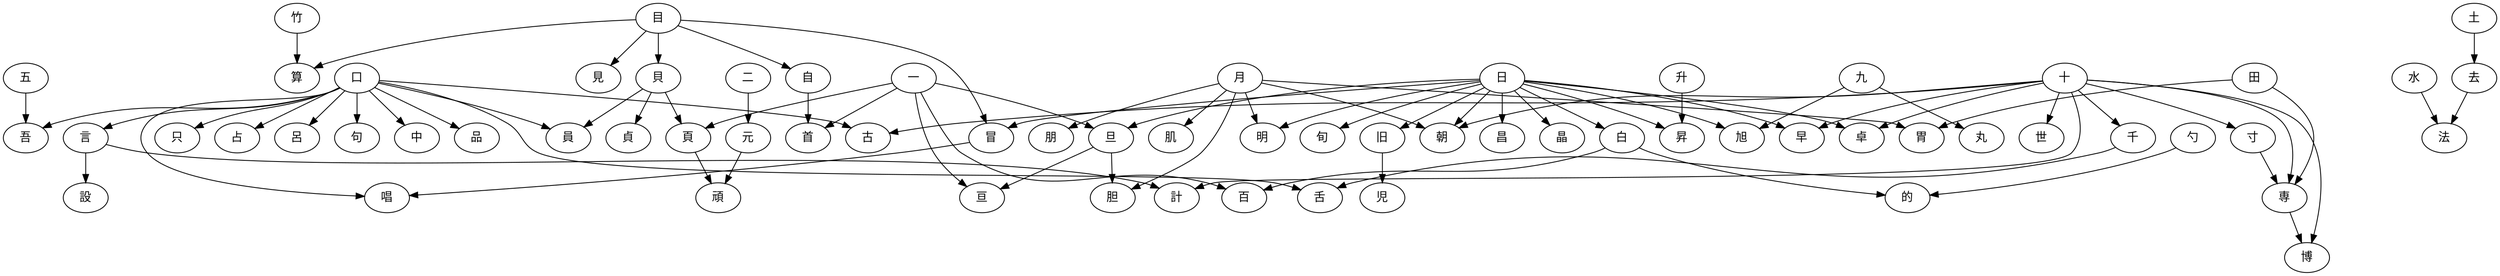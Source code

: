 digraph G {
五->吾;目->算;目->冒;目->貝;目->自;目->見;冒->唱;旦->亘;旦->胆;白->的;白->百;千->舌;元->頑;勺->的;口->占;口->吾;口->呂;口->句;口->舌;口->唱;口->員;口->中;口->古;口->品;口->言;口->只;日->晶;日->白;日->旬;日->昌;日->旭;日->朝;日->冒;日->昇;日->卓;日->明;日->旧;日->早;日->旦;言->設;言->計;水->法;旧->児;寸->専;竹->算;二->元;十->専;十->卓;十->博;十->計;十->千;十->古;十->寸;十->早;十->世;十->朝;一->百;一->亘;一->首;一->旦;一->頁;土->去;月->肌;月->朋;月->明;月->胃;月->朝;月->胆;田->専;田->胃;去->法;頁->頑;升->昇;専->博;貝->員;貝->貞;貝->頁;九->丸;九->旭;自->首;}
